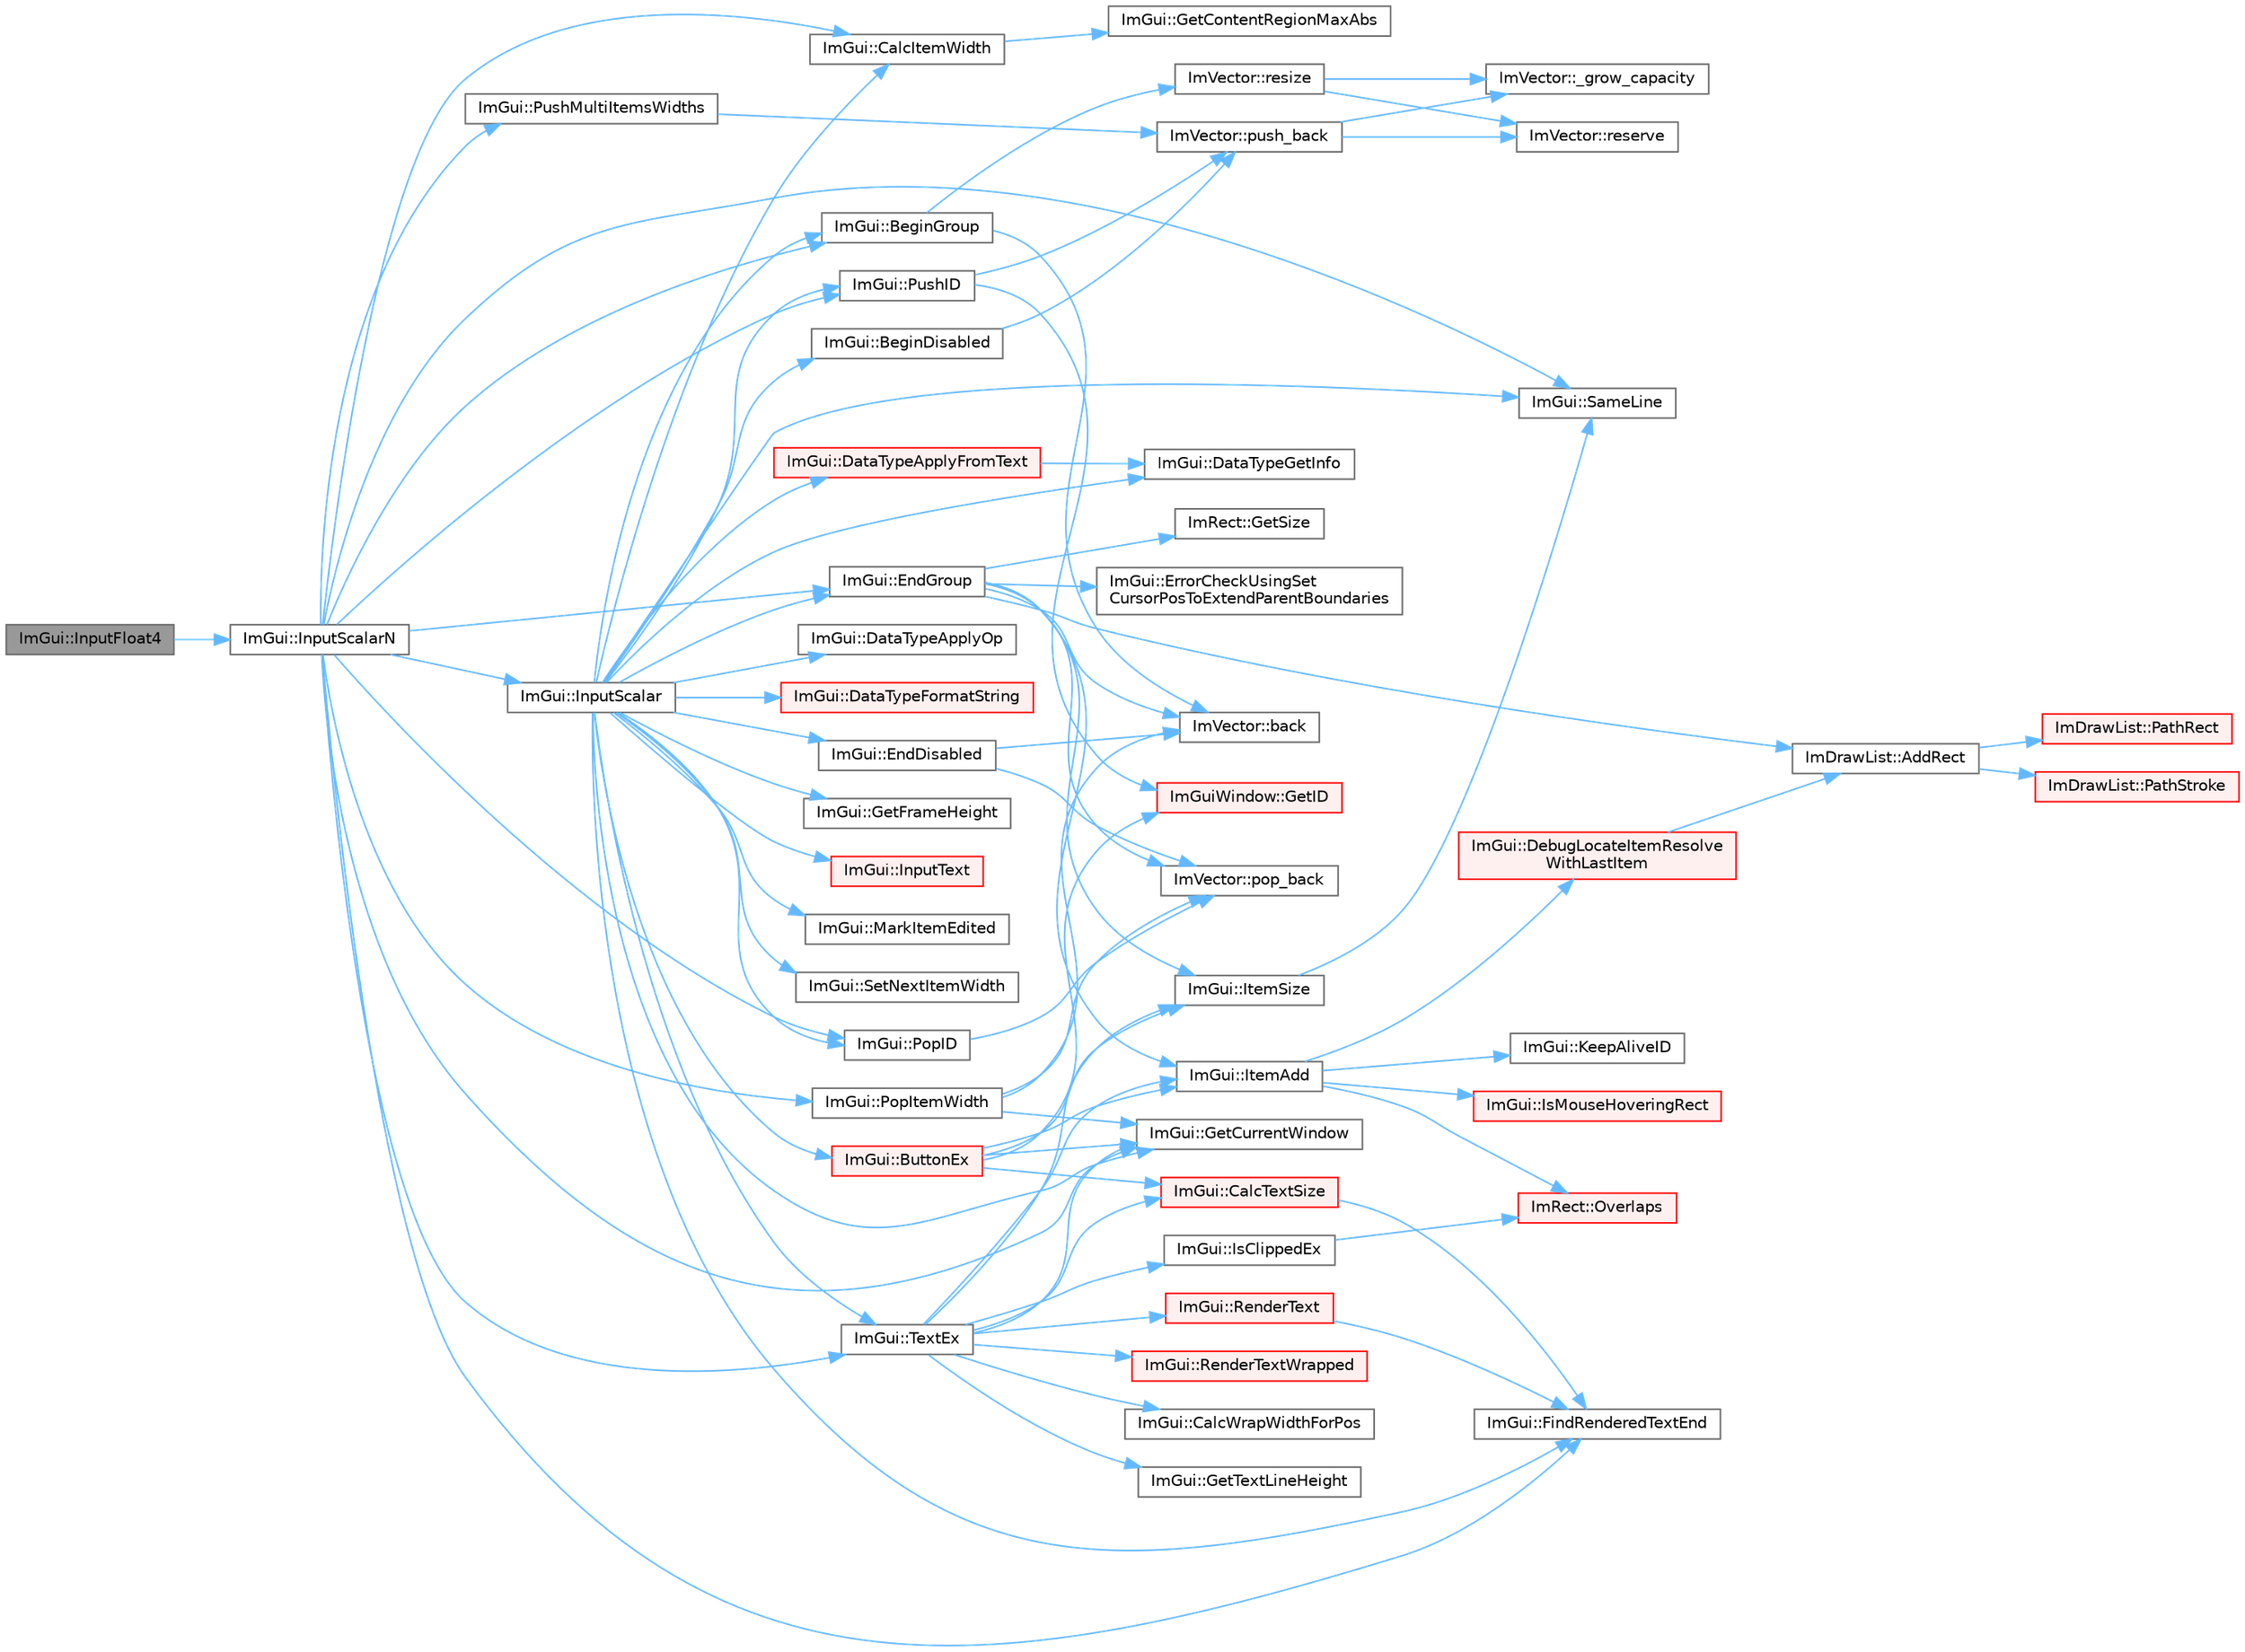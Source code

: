 digraph "ImGui::InputFloat4"
{
 // LATEX_PDF_SIZE
  bgcolor="transparent";
  edge [fontname=Helvetica,fontsize=10,labelfontname=Helvetica,labelfontsize=10];
  node [fontname=Helvetica,fontsize=10,shape=box,height=0.2,width=0.4];
  rankdir="LR";
  Node1 [id="Node000001",label="ImGui::InputFloat4",height=0.2,width=0.4,color="gray40", fillcolor="grey60", style="filled", fontcolor="black",tooltip=" "];
  Node1 -> Node2 [id="edge1_Node000001_Node000002",color="steelblue1",style="solid",tooltip=" "];
  Node2 [id="Node000002",label="ImGui::InputScalarN",height=0.2,width=0.4,color="grey40", fillcolor="white", style="filled",URL="$namespace_im_gui.html#afb17f0092027c09183df498834abace9",tooltip=" "];
  Node2 -> Node3 [id="edge2_Node000002_Node000003",color="steelblue1",style="solid",tooltip=" "];
  Node3 [id="Node000003",label="ImGui::BeginGroup",height=0.2,width=0.4,color="grey40", fillcolor="white", style="filled",URL="$namespace_im_gui.html#a42407e196b7ed2a8755bff28aae9805f",tooltip=" "];
  Node3 -> Node4 [id="edge3_Node000003_Node000004",color="steelblue1",style="solid",tooltip=" "];
  Node4 [id="Node000004",label="ImVector::back",height=0.2,width=0.4,color="grey40", fillcolor="white", style="filled",URL="$struct_im_vector.html#a2d80e87e81b1b01143c8d8be93e6fde1",tooltip=" "];
  Node3 -> Node5 [id="edge4_Node000003_Node000005",color="steelblue1",style="solid",tooltip=" "];
  Node5 [id="Node000005",label="ImVector::resize",height=0.2,width=0.4,color="grey40", fillcolor="white", style="filled",URL="$struct_im_vector.html#ac371dd62e56ae486b1a5038cf07eee56",tooltip=" "];
  Node5 -> Node6 [id="edge5_Node000005_Node000006",color="steelblue1",style="solid",tooltip=" "];
  Node6 [id="Node000006",label="ImVector::_grow_capacity",height=0.2,width=0.4,color="grey40", fillcolor="white", style="filled",URL="$struct_im_vector.html#a3a097635d464b1b70dc7d59996a88b28",tooltip=" "];
  Node5 -> Node7 [id="edge6_Node000005_Node000007",color="steelblue1",style="solid",tooltip=" "];
  Node7 [id="Node000007",label="ImVector::reserve",height=0.2,width=0.4,color="grey40", fillcolor="white", style="filled",URL="$struct_im_vector.html#a0f14f5736c3372157856eebb67123b75",tooltip=" "];
  Node2 -> Node8 [id="edge7_Node000002_Node000008",color="steelblue1",style="solid",tooltip=" "];
  Node8 [id="Node000008",label="ImGui::CalcItemWidth",height=0.2,width=0.4,color="grey40", fillcolor="white", style="filled",URL="$namespace_im_gui.html#ab3b3ba92ebd8bca4a552dd93321a1994",tooltip=" "];
  Node8 -> Node9 [id="edge8_Node000008_Node000009",color="steelblue1",style="solid",tooltip=" "];
  Node9 [id="Node000009",label="ImGui::GetContentRegionMaxAbs",height=0.2,width=0.4,color="grey40", fillcolor="white", style="filled",URL="$namespace_im_gui.html#adc4d9b0d735ffae1f1598c4df038024c",tooltip=" "];
  Node2 -> Node10 [id="edge9_Node000002_Node000010",color="steelblue1",style="solid",tooltip=" "];
  Node10 [id="Node000010",label="ImGui::EndGroup",height=0.2,width=0.4,color="grey40", fillcolor="white", style="filled",URL="$namespace_im_gui.html#a05fc97fc64f28a55486087f503d9a622",tooltip=" "];
  Node10 -> Node11 [id="edge10_Node000010_Node000011",color="steelblue1",style="solid",tooltip=" "];
  Node11 [id="Node000011",label="ImDrawList::AddRect",height=0.2,width=0.4,color="grey40", fillcolor="white", style="filled",URL="$struct_im_draw_list.html#ad96f10a3e954fe0c5b7c96d4e205af7b",tooltip=" "];
  Node11 -> Node12 [id="edge11_Node000011_Node000012",color="steelblue1",style="solid",tooltip=" "];
  Node12 [id="Node000012",label="ImDrawList::PathRect",height=0.2,width=0.4,color="red", fillcolor="#FFF0F0", style="filled",URL="$struct_im_draw_list.html#a2251eb264ed8b17a253c409787375053",tooltip=" "];
  Node11 -> Node17 [id="edge12_Node000011_Node000017",color="steelblue1",style="solid",tooltip=" "];
  Node17 [id="Node000017",label="ImDrawList::PathStroke",height=0.2,width=0.4,color="red", fillcolor="#FFF0F0", style="filled",URL="$struct_im_draw_list.html#a60bf9040ef3d09b39c4ba8f5a2a68ae9",tooltip=" "];
  Node10 -> Node4 [id="edge13_Node000010_Node000004",color="steelblue1",style="solid",tooltip=" "];
  Node10 -> Node22 [id="edge14_Node000010_Node000022",color="steelblue1",style="solid",tooltip=" "];
  Node22 [id="Node000022",label="ImGui::ErrorCheckUsingSet\lCursorPosToExtendParentBoundaries",height=0.2,width=0.4,color="grey40", fillcolor="white", style="filled",URL="$namespace_im_gui.html#ad5832500c14abd9e76e376b82701385b",tooltip=" "];
  Node10 -> Node23 [id="edge15_Node000010_Node000023",color="steelblue1",style="solid",tooltip=" "];
  Node23 [id="Node000023",label="ImRect::GetSize",height=0.2,width=0.4,color="grey40", fillcolor="white", style="filled",URL="$struct_im_rect.html#ae459d9c50003058cfb34519a571aaf33",tooltip=" "];
  Node10 -> Node24 [id="edge16_Node000010_Node000024",color="steelblue1",style="solid",tooltip=" "];
  Node24 [id="Node000024",label="ImGui::ItemAdd",height=0.2,width=0.4,color="grey40", fillcolor="white", style="filled",URL="$namespace_im_gui.html#a5de8ecd4c80efdca1af7329a2a48121c",tooltip=" "];
  Node24 -> Node25 [id="edge17_Node000024_Node000025",color="steelblue1",style="solid",tooltip=" "];
  Node25 [id="Node000025",label="ImGui::DebugLocateItemResolve\lWithLastItem",height=0.2,width=0.4,color="red", fillcolor="#FFF0F0", style="filled",URL="$namespace_im_gui.html#ae8ab0d7dfc90af8e82db3ed9e7829219",tooltip=" "];
  Node25 -> Node11 [id="edge18_Node000025_Node000011",color="steelblue1",style="solid",tooltip=" "];
  Node24 -> Node29 [id="edge19_Node000024_Node000029",color="steelblue1",style="solid",tooltip=" "];
  Node29 [id="Node000029",label="ImGui::IsMouseHoveringRect",height=0.2,width=0.4,color="red", fillcolor="#FFF0F0", style="filled",URL="$namespace_im_gui.html#ae0b8ea0e06c457316d6aed6c5b2a1c25",tooltip=" "];
  Node24 -> Node33 [id="edge20_Node000024_Node000033",color="steelblue1",style="solid",tooltip=" "];
  Node33 [id="Node000033",label="ImGui::KeepAliveID",height=0.2,width=0.4,color="grey40", fillcolor="white", style="filled",URL="$namespace_im_gui.html#a85a245c78a9f7c351636bdad6e60c488",tooltip=" "];
  Node24 -> Node34 [id="edge21_Node000024_Node000034",color="steelblue1",style="solid",tooltip=" "];
  Node34 [id="Node000034",label="ImRect::Overlaps",height=0.2,width=0.4,color="red", fillcolor="#FFF0F0", style="filled",URL="$struct_im_rect.html#a0af3bade3781e5e7c6afdf71ccfb0d43",tooltip=" "];
  Node10 -> Node35 [id="edge22_Node000010_Node000035",color="steelblue1",style="solid",tooltip=" "];
  Node35 [id="Node000035",label="ImGui::ItemSize",height=0.2,width=0.4,color="grey40", fillcolor="white", style="filled",URL="$namespace_im_gui.html#aeeb1ec6ae6548173dbf813e7df538c48",tooltip=" "];
  Node35 -> Node36 [id="edge23_Node000035_Node000036",color="steelblue1",style="solid",tooltip=" "];
  Node36 [id="Node000036",label="ImGui::SameLine",height=0.2,width=0.4,color="grey40", fillcolor="white", style="filled",URL="$namespace_im_gui.html#a2991c91e94f3b77a0c3411f4f3aa348e",tooltip=" "];
  Node10 -> Node37 [id="edge24_Node000010_Node000037",color="steelblue1",style="solid",tooltip=" "];
  Node37 [id="Node000037",label="ImVector::pop_back",height=0.2,width=0.4,color="grey40", fillcolor="white", style="filled",URL="$struct_im_vector.html#a3db7ce62d3c429effdb893fbf7148c1c",tooltip=" "];
  Node2 -> Node38 [id="edge25_Node000002_Node000038",color="steelblue1",style="solid",tooltip=" "];
  Node38 [id="Node000038",label="ImGui::FindRenderedTextEnd",height=0.2,width=0.4,color="grey40", fillcolor="white", style="filled",URL="$namespace_im_gui.html#a7671e1dbc803a31b06081b52a771d83f",tooltip=" "];
  Node2 -> Node39 [id="edge26_Node000002_Node000039",color="steelblue1",style="solid",tooltip=" "];
  Node39 [id="Node000039",label="ImGui::GetCurrentWindow",height=0.2,width=0.4,color="grey40", fillcolor="white", style="filled",URL="$namespace_im_gui.html#ac452417b5004ca16a814a72cff153526",tooltip=" "];
  Node2 -> Node40 [id="edge27_Node000002_Node000040",color="steelblue1",style="solid",tooltip=" "];
  Node40 [id="Node000040",label="ImGui::InputScalar",height=0.2,width=0.4,color="grey40", fillcolor="white", style="filled",URL="$namespace_im_gui.html#afdb54540b7480872fbb746f64344b374",tooltip=" "];
  Node40 -> Node41 [id="edge28_Node000040_Node000041",color="steelblue1",style="solid",tooltip=" "];
  Node41 [id="Node000041",label="ImGui::BeginDisabled",height=0.2,width=0.4,color="grey40", fillcolor="white", style="filled",URL="$namespace_im_gui.html#ae90e9a26f01d0d45f6bf7ca720d170d1",tooltip=" "];
  Node41 -> Node42 [id="edge29_Node000041_Node000042",color="steelblue1",style="solid",tooltip=" "];
  Node42 [id="Node000042",label="ImVector::push_back",height=0.2,width=0.4,color="grey40", fillcolor="white", style="filled",URL="$struct_im_vector.html#aab5df48e0711a48bd12f3206e08c4108",tooltip=" "];
  Node42 -> Node6 [id="edge30_Node000042_Node000006",color="steelblue1",style="solid",tooltip=" "];
  Node42 -> Node7 [id="edge31_Node000042_Node000007",color="steelblue1",style="solid",tooltip=" "];
  Node40 -> Node3 [id="edge32_Node000040_Node000003",color="steelblue1",style="solid",tooltip=" "];
  Node40 -> Node43 [id="edge33_Node000040_Node000043",color="steelblue1",style="solid",tooltip=" "];
  Node43 [id="Node000043",label="ImGui::ButtonEx",height=0.2,width=0.4,color="red", fillcolor="#FFF0F0", style="filled",URL="$namespace_im_gui.html#ae479220c66b039874c6e4c9e9b22849f",tooltip=" "];
  Node43 -> Node46 [id="edge34_Node000043_Node000046",color="steelblue1",style="solid",tooltip=" "];
  Node46 [id="Node000046",label="ImGui::CalcTextSize",height=0.2,width=0.4,color="red", fillcolor="#FFF0F0", style="filled",URL="$namespace_im_gui.html#a848b9db6cc4a186751c0ecebcaadc33b",tooltip=" "];
  Node46 -> Node38 [id="edge35_Node000046_Node000038",color="steelblue1",style="solid",tooltip=" "];
  Node43 -> Node39 [id="edge36_Node000043_Node000039",color="steelblue1",style="solid",tooltip=" "];
  Node43 -> Node52 [id="edge37_Node000043_Node000052",color="steelblue1",style="solid",tooltip=" "];
  Node52 [id="Node000052",label="ImGuiWindow::GetID",height=0.2,width=0.4,color="red", fillcolor="#FFF0F0", style="filled",URL="$struct_im_gui_window.html#a66400a63bc0b54d7d29e08d1b1b1a42b",tooltip=" "];
  Node43 -> Node24 [id="edge38_Node000043_Node000024",color="steelblue1",style="solid",tooltip=" "];
  Node43 -> Node35 [id="edge39_Node000043_Node000035",color="steelblue1",style="solid",tooltip=" "];
  Node40 -> Node8 [id="edge40_Node000040_Node000008",color="steelblue1",style="solid",tooltip=" "];
  Node40 -> Node66 [id="edge41_Node000040_Node000066",color="steelblue1",style="solid",tooltip=" "];
  Node66 [id="Node000066",label="ImGui::DataTypeApplyFromText",height=0.2,width=0.4,color="red", fillcolor="#FFF0F0", style="filled",URL="$namespace_im_gui.html#a9f41fa3efd7fbe96e20bad82ff5bdbbc",tooltip=" "];
  Node66 -> Node67 [id="edge42_Node000066_Node000067",color="steelblue1",style="solid",tooltip=" "];
  Node67 [id="Node000067",label="ImGui::DataTypeGetInfo",height=0.2,width=0.4,color="grey40", fillcolor="white", style="filled",URL="$namespace_im_gui.html#a5b25ed1443e5a28d5a5725892e896578",tooltip=" "];
  Node40 -> Node70 [id="edge43_Node000040_Node000070",color="steelblue1",style="solid",tooltip=" "];
  Node70 [id="Node000070",label="ImGui::DataTypeApplyOp",height=0.2,width=0.4,color="grey40", fillcolor="white", style="filled",URL="$namespace_im_gui.html#ad8428ae139bf4e90fda66ab60476a13c",tooltip=" "];
  Node40 -> Node71 [id="edge44_Node000040_Node000071",color="steelblue1",style="solid",tooltip=" "];
  Node71 [id="Node000071",label="ImGui::DataTypeFormatString",height=0.2,width=0.4,color="red", fillcolor="#FFF0F0", style="filled",URL="$namespace_im_gui.html#a5fda8e22d0e4721940aefcb7232b1f82",tooltip=" "];
  Node40 -> Node67 [id="edge45_Node000040_Node000067",color="steelblue1",style="solid",tooltip=" "];
  Node40 -> Node72 [id="edge46_Node000040_Node000072",color="steelblue1",style="solid",tooltip=" "];
  Node72 [id="Node000072",label="ImGui::EndDisabled",height=0.2,width=0.4,color="grey40", fillcolor="white", style="filled",URL="$namespace_im_gui.html#a9e6088c6c690ddff1302b6e42b380733",tooltip=" "];
  Node72 -> Node4 [id="edge47_Node000072_Node000004",color="steelblue1",style="solid",tooltip=" "];
  Node72 -> Node37 [id="edge48_Node000072_Node000037",color="steelblue1",style="solid",tooltip=" "];
  Node40 -> Node10 [id="edge49_Node000040_Node000010",color="steelblue1",style="solid",tooltip=" "];
  Node40 -> Node38 [id="edge50_Node000040_Node000038",color="steelblue1",style="solid",tooltip=" "];
  Node40 -> Node39 [id="edge51_Node000040_Node000039",color="steelblue1",style="solid",tooltip=" "];
  Node40 -> Node73 [id="edge52_Node000040_Node000073",color="steelblue1",style="solid",tooltip=" "];
  Node73 [id="Node000073",label="ImGui::GetFrameHeight",height=0.2,width=0.4,color="grey40", fillcolor="white", style="filled",URL="$namespace_im_gui.html#ae560f17cf3262017cee888d1eb77f294",tooltip=" "];
  Node40 -> Node74 [id="edge53_Node000040_Node000074",color="steelblue1",style="solid",tooltip=" "];
  Node74 [id="Node000074",label="ImGui::InputText",height=0.2,width=0.4,color="red", fillcolor="#FFF0F0", style="filled",URL="$namespace_im_gui.html#aa72b5760a3a206729723a587ac7c8519",tooltip=" "];
  Node40 -> Node209 [id="edge54_Node000040_Node000209",color="steelblue1",style="solid",tooltip=" "];
  Node209 [id="Node000209",label="ImGui::MarkItemEdited",height=0.2,width=0.4,color="grey40", fillcolor="white", style="filled",URL="$namespace_im_gui.html#a83036681a36fbee2d35b5b57a1ef72e6",tooltip=" "];
  Node40 -> Node162 [id="edge55_Node000040_Node000162",color="steelblue1",style="solid",tooltip=" "];
  Node162 [id="Node000162",label="ImGui::PopID",height=0.2,width=0.4,color="grey40", fillcolor="white", style="filled",URL="$namespace_im_gui.html#aba0b2d8f890a5d435ae43d0c4a2d4dd1",tooltip=" "];
  Node162 -> Node37 [id="edge56_Node000162_Node000037",color="steelblue1",style="solid",tooltip=" "];
  Node40 -> Node163 [id="edge57_Node000040_Node000163",color="steelblue1",style="solid",tooltip=" "];
  Node163 [id="Node000163",label="ImGui::PushID",height=0.2,width=0.4,color="grey40", fillcolor="white", style="filled",URL="$namespace_im_gui.html#a27a8533605dc5b8cabf161bf7715bbde",tooltip=" "];
  Node163 -> Node52 [id="edge58_Node000163_Node000052",color="steelblue1",style="solid",tooltip=" "];
  Node163 -> Node42 [id="edge59_Node000163_Node000042",color="steelblue1",style="solid",tooltip=" "];
  Node40 -> Node36 [id="edge60_Node000040_Node000036",color="steelblue1",style="solid",tooltip=" "];
  Node40 -> Node238 [id="edge61_Node000040_Node000238",color="steelblue1",style="solid",tooltip=" "];
  Node238 [id="Node000238",label="ImGui::SetNextItemWidth",height=0.2,width=0.4,color="grey40", fillcolor="white", style="filled",URL="$namespace_im_gui.html#a1291228607bee5a703df6553f27cbbb9",tooltip=" "];
  Node40 -> Node239 [id="edge62_Node000040_Node000239",color="steelblue1",style="solid",tooltip=" "];
  Node239 [id="Node000239",label="ImGui::TextEx",height=0.2,width=0.4,color="grey40", fillcolor="white", style="filled",URL="$namespace_im_gui.html#aae6420fec03511fd478d9108f31e6b5f",tooltip=" "];
  Node239 -> Node46 [id="edge63_Node000239_Node000046",color="steelblue1",style="solid",tooltip=" "];
  Node239 -> Node240 [id="edge64_Node000239_Node000240",color="steelblue1",style="solid",tooltip=" "];
  Node240 [id="Node000240",label="ImGui::CalcWrapWidthForPos",height=0.2,width=0.4,color="grey40", fillcolor="white", style="filled",URL="$namespace_im_gui.html#a66416151e58c34cd02973976de66e0e9",tooltip=" "];
  Node239 -> Node39 [id="edge65_Node000239_Node000039",color="steelblue1",style="solid",tooltip=" "];
  Node239 -> Node241 [id="edge66_Node000239_Node000241",color="steelblue1",style="solid",tooltip=" "];
  Node241 [id="Node000241",label="ImGui::GetTextLineHeight",height=0.2,width=0.4,color="grey40", fillcolor="white", style="filled",URL="$namespace_im_gui.html#aaba5637199d31ea23d4d143b30a44aff",tooltip=" "];
  Node239 -> Node242 [id="edge67_Node000239_Node000242",color="steelblue1",style="solid",tooltip=" "];
  Node242 [id="Node000242",label="ImGui::IsClippedEx",height=0.2,width=0.4,color="grey40", fillcolor="white", style="filled",URL="$namespace_im_gui.html#a7c21c85f5c95aa4ce6c2bd28bb980d44",tooltip=" "];
  Node242 -> Node34 [id="edge68_Node000242_Node000034",color="steelblue1",style="solid",tooltip=" "];
  Node239 -> Node24 [id="edge69_Node000239_Node000024",color="steelblue1",style="solid",tooltip=" "];
  Node239 -> Node35 [id="edge70_Node000239_Node000035",color="steelblue1",style="solid",tooltip=" "];
  Node239 -> Node219 [id="edge71_Node000239_Node000219",color="steelblue1",style="solid",tooltip=" "];
  Node219 [id="Node000219",label="ImGui::RenderText",height=0.2,width=0.4,color="red", fillcolor="#FFF0F0", style="filled",URL="$namespace_im_gui.html#a9971ce57f2a288ac3a12df886c5550d1",tooltip=" "];
  Node219 -> Node38 [id="edge72_Node000219_Node000038",color="steelblue1",style="solid",tooltip=" "];
  Node239 -> Node243 [id="edge73_Node000239_Node000243",color="steelblue1",style="solid",tooltip=" "];
  Node243 [id="Node000243",label="ImGui::RenderTextWrapped",height=0.2,width=0.4,color="red", fillcolor="#FFF0F0", style="filled",URL="$namespace_im_gui.html#aa483b40f6899e1b289b4bf6c2673d1d2",tooltip=" "];
  Node2 -> Node162 [id="edge74_Node000002_Node000162",color="steelblue1",style="solid",tooltip=" "];
  Node2 -> Node173 [id="edge75_Node000002_Node000173",color="steelblue1",style="solid",tooltip=" "];
  Node173 [id="Node000173",label="ImGui::PopItemWidth",height=0.2,width=0.4,color="grey40", fillcolor="white", style="filled",URL="$namespace_im_gui.html#ad29a3fc0cb5dfc7f9fc7224512ce90bf",tooltip=" "];
  Node173 -> Node4 [id="edge76_Node000173_Node000004",color="steelblue1",style="solid",tooltip=" "];
  Node173 -> Node39 [id="edge77_Node000173_Node000039",color="steelblue1",style="solid",tooltip=" "];
  Node173 -> Node37 [id="edge78_Node000173_Node000037",color="steelblue1",style="solid",tooltip=" "];
  Node2 -> Node163 [id="edge79_Node000002_Node000163",color="steelblue1",style="solid",tooltip=" "];
  Node2 -> Node244 [id="edge80_Node000002_Node000244",color="steelblue1",style="solid",tooltip=" "];
  Node244 [id="Node000244",label="ImGui::PushMultiItemsWidths",height=0.2,width=0.4,color="grey40", fillcolor="white", style="filled",URL="$namespace_im_gui.html#a6ec35a6af1a0bbe454d79c2c63b030cc",tooltip=" "];
  Node244 -> Node42 [id="edge81_Node000244_Node000042",color="steelblue1",style="solid",tooltip=" "];
  Node2 -> Node36 [id="edge82_Node000002_Node000036",color="steelblue1",style="solid",tooltip=" "];
  Node2 -> Node239 [id="edge83_Node000002_Node000239",color="steelblue1",style="solid",tooltip=" "];
}
